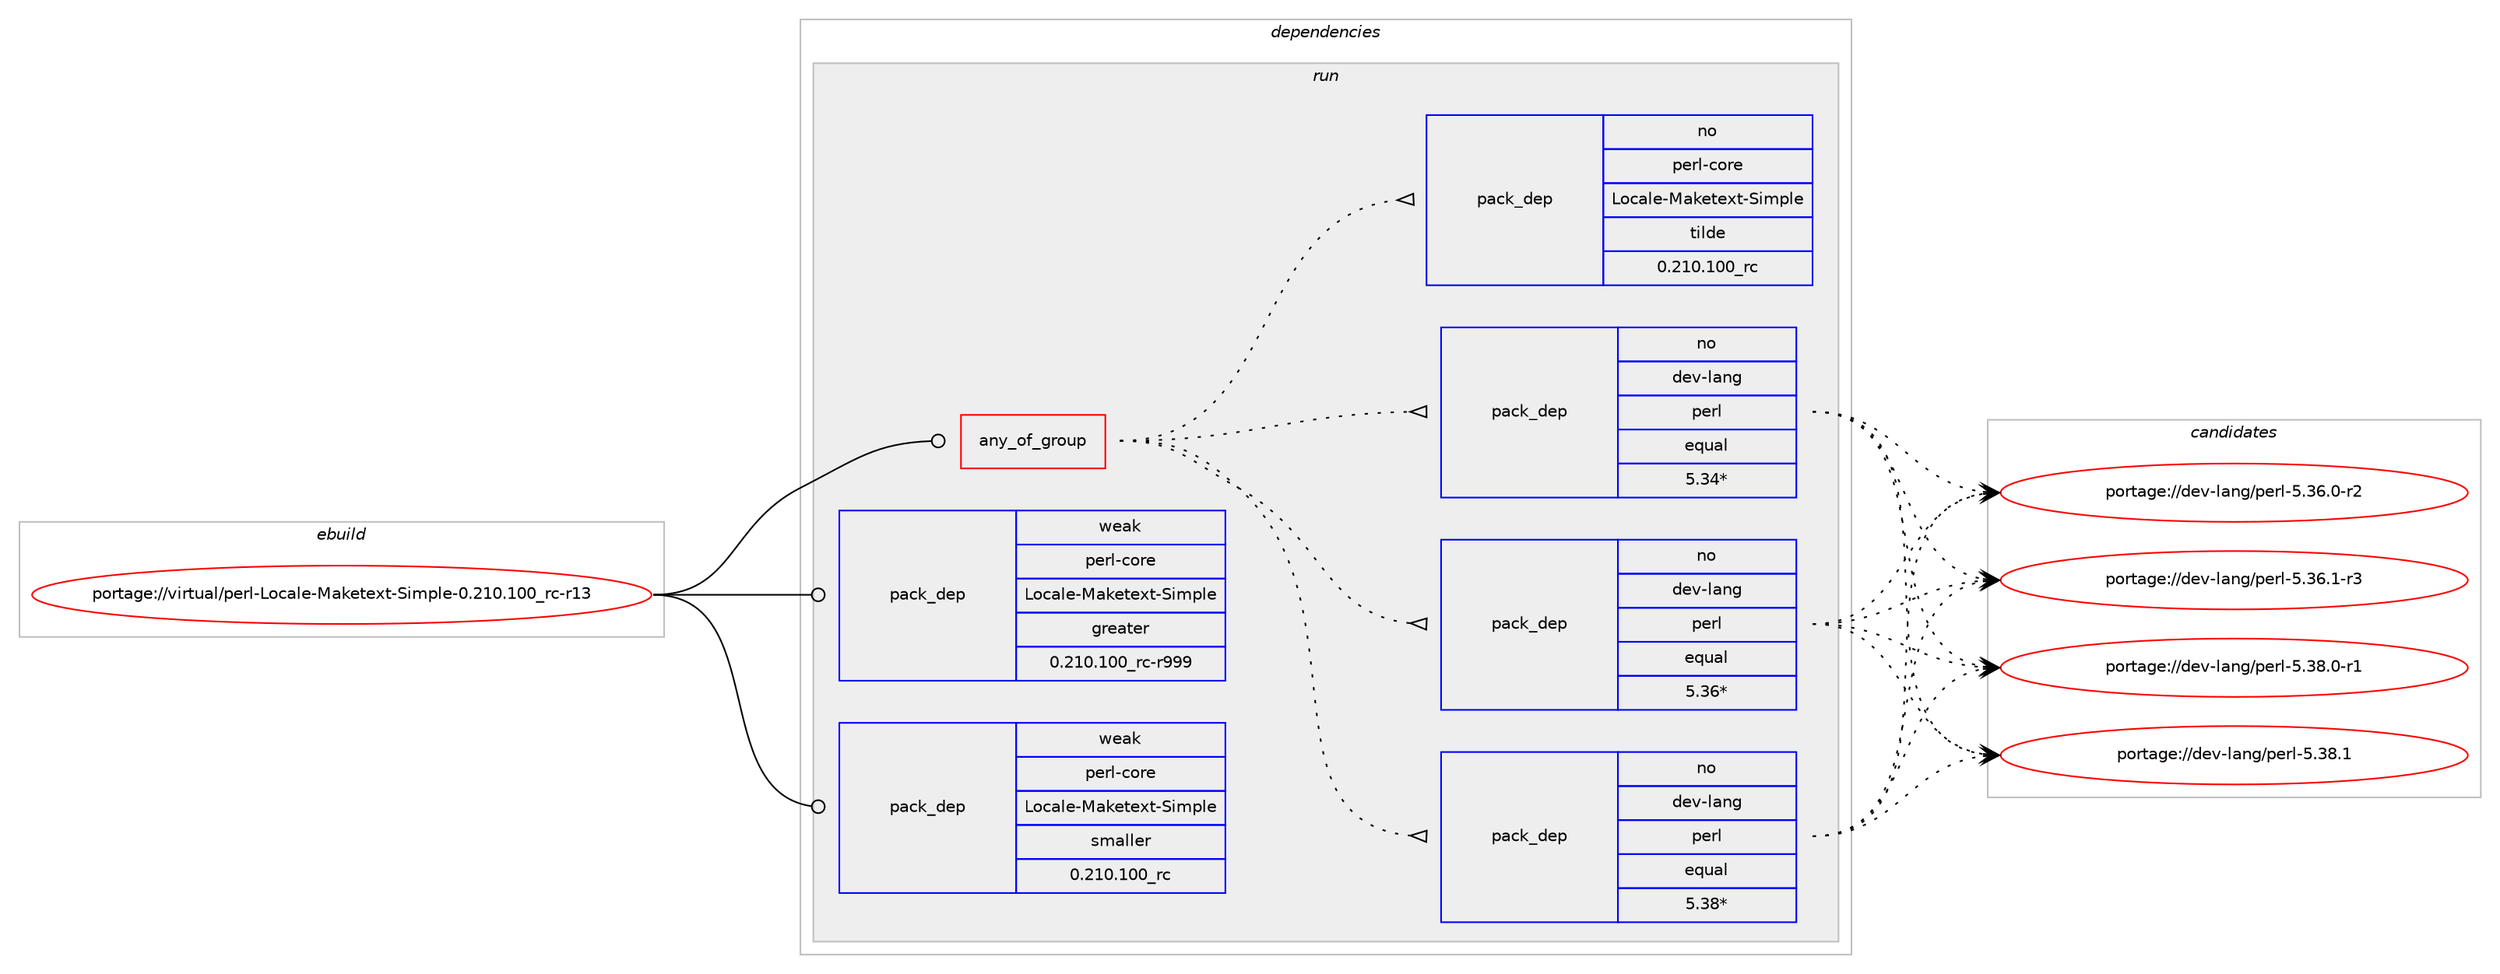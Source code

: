 digraph prolog {

# *************
# Graph options
# *************

newrank=true;
concentrate=true;
compound=true;
graph [rankdir=LR,fontname=Helvetica,fontsize=10,ranksep=1.5];#, ranksep=2.5, nodesep=0.2];
edge  [arrowhead=vee];
node  [fontname=Helvetica,fontsize=10];

# **********
# The ebuild
# **********

subgraph cluster_leftcol {
color=gray;
rank=same;
label=<<i>ebuild</i>>;
id [label="portage://virtual/perl-Locale-Maketext-Simple-0.210.100_rc-r13", color=red, width=4, href="../virtual/perl-Locale-Maketext-Simple-0.210.100_rc-r13.svg"];
}

# ****************
# The dependencies
# ****************

subgraph cluster_midcol {
color=gray;
label=<<i>dependencies</i>>;
subgraph cluster_compile {
fillcolor="#eeeeee";
style=filled;
label=<<i>compile</i>>;
}
subgraph cluster_compileandrun {
fillcolor="#eeeeee";
style=filled;
label=<<i>compile and run</i>>;
}
subgraph cluster_run {
fillcolor="#eeeeee";
style=filled;
label=<<i>run</i>>;
subgraph any24 {
dependency295 [label=<<TABLE BORDER="0" CELLBORDER="1" CELLSPACING="0" CELLPADDING="4"><TR><TD CELLPADDING="10">any_of_group</TD></TR></TABLE>>, shape=none, color=red];subgraph pack206 {
dependency296 [label=<<TABLE BORDER="0" CELLBORDER="1" CELLSPACING="0" CELLPADDING="4" WIDTH="220"><TR><TD ROWSPAN="6" CELLPADDING="30">pack_dep</TD></TR><TR><TD WIDTH="110">no</TD></TR><TR><TD>dev-lang</TD></TR><TR><TD>perl</TD></TR><TR><TD>equal</TD></TR><TR><TD>5.38*</TD></TR></TABLE>>, shape=none, color=blue];
}
dependency295:e -> dependency296:w [weight=20,style="dotted",arrowhead="oinv"];
subgraph pack207 {
dependency297 [label=<<TABLE BORDER="0" CELLBORDER="1" CELLSPACING="0" CELLPADDING="4" WIDTH="220"><TR><TD ROWSPAN="6" CELLPADDING="30">pack_dep</TD></TR><TR><TD WIDTH="110">no</TD></TR><TR><TD>dev-lang</TD></TR><TR><TD>perl</TD></TR><TR><TD>equal</TD></TR><TR><TD>5.36*</TD></TR></TABLE>>, shape=none, color=blue];
}
dependency295:e -> dependency297:w [weight=20,style="dotted",arrowhead="oinv"];
subgraph pack208 {
dependency298 [label=<<TABLE BORDER="0" CELLBORDER="1" CELLSPACING="0" CELLPADDING="4" WIDTH="220"><TR><TD ROWSPAN="6" CELLPADDING="30">pack_dep</TD></TR><TR><TD WIDTH="110">no</TD></TR><TR><TD>dev-lang</TD></TR><TR><TD>perl</TD></TR><TR><TD>equal</TD></TR><TR><TD>5.34*</TD></TR></TABLE>>, shape=none, color=blue];
}
dependency295:e -> dependency298:w [weight=20,style="dotted",arrowhead="oinv"];
subgraph pack209 {
dependency299 [label=<<TABLE BORDER="0" CELLBORDER="1" CELLSPACING="0" CELLPADDING="4" WIDTH="220"><TR><TD ROWSPAN="6" CELLPADDING="30">pack_dep</TD></TR><TR><TD WIDTH="110">no</TD></TR><TR><TD>perl-core</TD></TR><TR><TD>Locale-Maketext-Simple</TD></TR><TR><TD>tilde</TD></TR><TR><TD>0.210.100_rc</TD></TR></TABLE>>, shape=none, color=blue];
}
dependency295:e -> dependency299:w [weight=20,style="dotted",arrowhead="oinv"];
}
id:e -> dependency295:w [weight=20,style="solid",arrowhead="odot"];
# *** BEGIN UNKNOWN DEPENDENCY TYPE (TODO) ***
# id -> package_dependency(portage://virtual/perl-Locale-Maketext-Simple-0.210.100_rc-r13,run,no,dev-lang,perl,none,[,,],any_same_slot,[])
# *** END UNKNOWN DEPENDENCY TYPE (TODO) ***

subgraph pack210 {
dependency300 [label=<<TABLE BORDER="0" CELLBORDER="1" CELLSPACING="0" CELLPADDING="4" WIDTH="220"><TR><TD ROWSPAN="6" CELLPADDING="30">pack_dep</TD></TR><TR><TD WIDTH="110">weak</TD></TR><TR><TD>perl-core</TD></TR><TR><TD>Locale-Maketext-Simple</TD></TR><TR><TD>greater</TD></TR><TR><TD>0.210.100_rc-r999</TD></TR></TABLE>>, shape=none, color=blue];
}
id:e -> dependency300:w [weight=20,style="solid",arrowhead="odot"];
subgraph pack211 {
dependency301 [label=<<TABLE BORDER="0" CELLBORDER="1" CELLSPACING="0" CELLPADDING="4" WIDTH="220"><TR><TD ROWSPAN="6" CELLPADDING="30">pack_dep</TD></TR><TR><TD WIDTH="110">weak</TD></TR><TR><TD>perl-core</TD></TR><TR><TD>Locale-Maketext-Simple</TD></TR><TR><TD>smaller</TD></TR><TR><TD>0.210.100_rc</TD></TR></TABLE>>, shape=none, color=blue];
}
id:e -> dependency301:w [weight=20,style="solid",arrowhead="odot"];
}
}

# **************
# The candidates
# **************

subgraph cluster_choices {
rank=same;
color=gray;
label=<<i>candidates</i>>;

subgraph choice206 {
color=black;
nodesep=1;
choice100101118451089711010347112101114108455346515446484511450 [label="portage://dev-lang/perl-5.36.0-r2", color=red, width=4,href="../dev-lang/perl-5.36.0-r2.svg"];
choice100101118451089711010347112101114108455346515446494511451 [label="portage://dev-lang/perl-5.36.1-r3", color=red, width=4,href="../dev-lang/perl-5.36.1-r3.svg"];
choice100101118451089711010347112101114108455346515646484511449 [label="portage://dev-lang/perl-5.38.0-r1", color=red, width=4,href="../dev-lang/perl-5.38.0-r1.svg"];
choice10010111845108971101034711210111410845534651564649 [label="portage://dev-lang/perl-5.38.1", color=red, width=4,href="../dev-lang/perl-5.38.1.svg"];
dependency296:e -> choice100101118451089711010347112101114108455346515446484511450:w [style=dotted,weight="100"];
dependency296:e -> choice100101118451089711010347112101114108455346515446494511451:w [style=dotted,weight="100"];
dependency296:e -> choice100101118451089711010347112101114108455346515646484511449:w [style=dotted,weight="100"];
dependency296:e -> choice10010111845108971101034711210111410845534651564649:w [style=dotted,weight="100"];
}
subgraph choice207 {
color=black;
nodesep=1;
choice100101118451089711010347112101114108455346515446484511450 [label="portage://dev-lang/perl-5.36.0-r2", color=red, width=4,href="../dev-lang/perl-5.36.0-r2.svg"];
choice100101118451089711010347112101114108455346515446494511451 [label="portage://dev-lang/perl-5.36.1-r3", color=red, width=4,href="../dev-lang/perl-5.36.1-r3.svg"];
choice100101118451089711010347112101114108455346515646484511449 [label="portage://dev-lang/perl-5.38.0-r1", color=red, width=4,href="../dev-lang/perl-5.38.0-r1.svg"];
choice10010111845108971101034711210111410845534651564649 [label="portage://dev-lang/perl-5.38.1", color=red, width=4,href="../dev-lang/perl-5.38.1.svg"];
dependency297:e -> choice100101118451089711010347112101114108455346515446484511450:w [style=dotted,weight="100"];
dependency297:e -> choice100101118451089711010347112101114108455346515446494511451:w [style=dotted,weight="100"];
dependency297:e -> choice100101118451089711010347112101114108455346515646484511449:w [style=dotted,weight="100"];
dependency297:e -> choice10010111845108971101034711210111410845534651564649:w [style=dotted,weight="100"];
}
subgraph choice208 {
color=black;
nodesep=1;
choice100101118451089711010347112101114108455346515446484511450 [label="portage://dev-lang/perl-5.36.0-r2", color=red, width=4,href="../dev-lang/perl-5.36.0-r2.svg"];
choice100101118451089711010347112101114108455346515446494511451 [label="portage://dev-lang/perl-5.36.1-r3", color=red, width=4,href="../dev-lang/perl-5.36.1-r3.svg"];
choice100101118451089711010347112101114108455346515646484511449 [label="portage://dev-lang/perl-5.38.0-r1", color=red, width=4,href="../dev-lang/perl-5.38.0-r1.svg"];
choice10010111845108971101034711210111410845534651564649 [label="portage://dev-lang/perl-5.38.1", color=red, width=4,href="../dev-lang/perl-5.38.1.svg"];
dependency298:e -> choice100101118451089711010347112101114108455346515446484511450:w [style=dotted,weight="100"];
dependency298:e -> choice100101118451089711010347112101114108455346515446494511451:w [style=dotted,weight="100"];
dependency298:e -> choice100101118451089711010347112101114108455346515646484511449:w [style=dotted,weight="100"];
dependency298:e -> choice10010111845108971101034711210111410845534651564649:w [style=dotted,weight="100"];
}
subgraph choice209 {
color=black;
nodesep=1;
}
subgraph choice210 {
color=black;
nodesep=1;
}
subgraph choice211 {
color=black;
nodesep=1;
}
}

}
